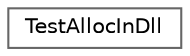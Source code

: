 digraph "类继承关系图"
{
 // LATEX_PDF_SIZE
  bgcolor="transparent";
  edge [fontname=Helvetica,fontsize=10,labelfontname=Helvetica,labelfontsize=10];
  node [fontname=Helvetica,fontsize=10,shape=box,height=0.2,width=0.4];
  rankdir="LR";
  Node0 [id="Node000000",label="TestAllocInDll",height=0.2,width=0.4,color="grey40", fillcolor="white", style="filled",URL="$class_test_alloc_in_dll.html",tooltip=" "];
}
